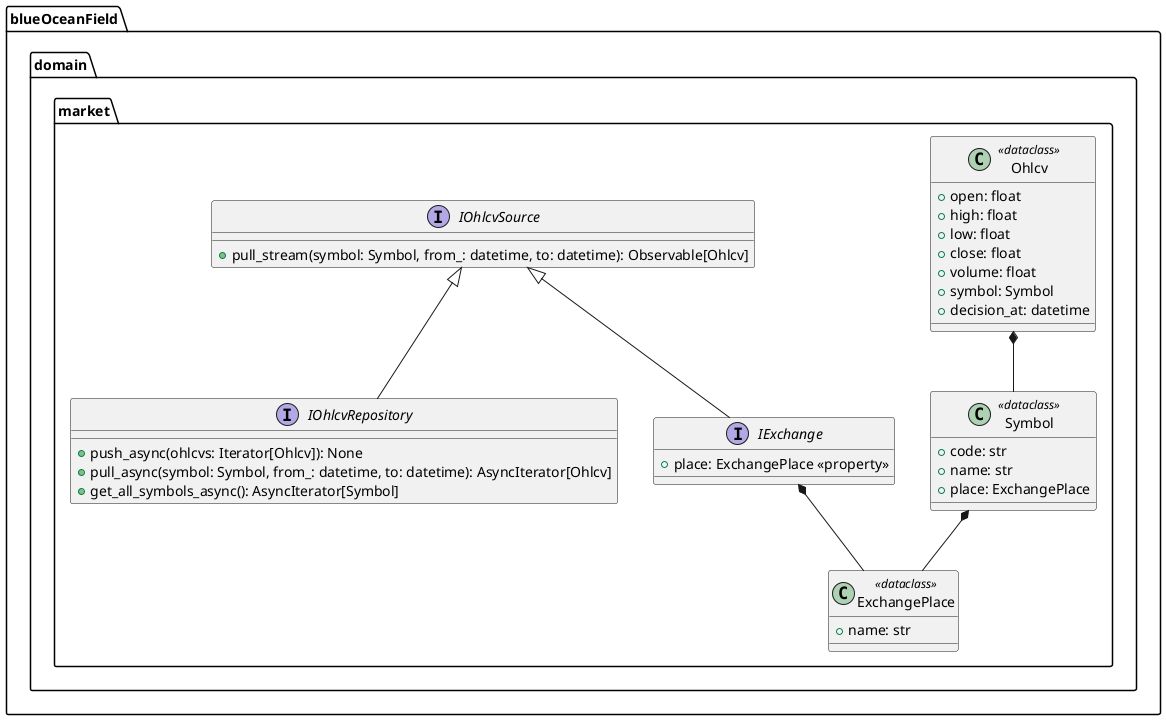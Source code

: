 @startuml market

package blueOceanField.domain.market {
    class Symbol <<dataclass>> {
        + code: str
        + name: str
        + place: ExchangePlace
    }

    class ExchangePlace <<dataclass>> {
        + name: str
    }

    class Ohlcv <<dataclass>> {
        + open: float
        + high: float
        + low: float
        + close: float
        + volume: float
        + symbol: Symbol
        + decision_at: datetime
    }

    interface IOhlcvSource {
        + pull_stream(symbol: Symbol, from_: datetime, to: datetime): Observable[Ohlcv]
    }

    interface IOhlcvRepository {
        + push_async(ohlcvs: Iterator[Ohlcv]): None
        + pull_async(symbol: Symbol, from_: datetime, to: datetime): AsyncIterator[Ohlcv]
        + get_all_symbols_async(): AsyncIterator[Symbol]
    }

    interface IExchange {
        + place: ExchangePlace <<property>>
    }

    IOhlcvSource <|-- IOhlcvRepository
    IOhlcvSource <|-- IExchange

    IExchange *-- ExchangePlace
    Symbol *-- ExchangePlace
    Ohlcv *-- Symbol
}

@enduml
